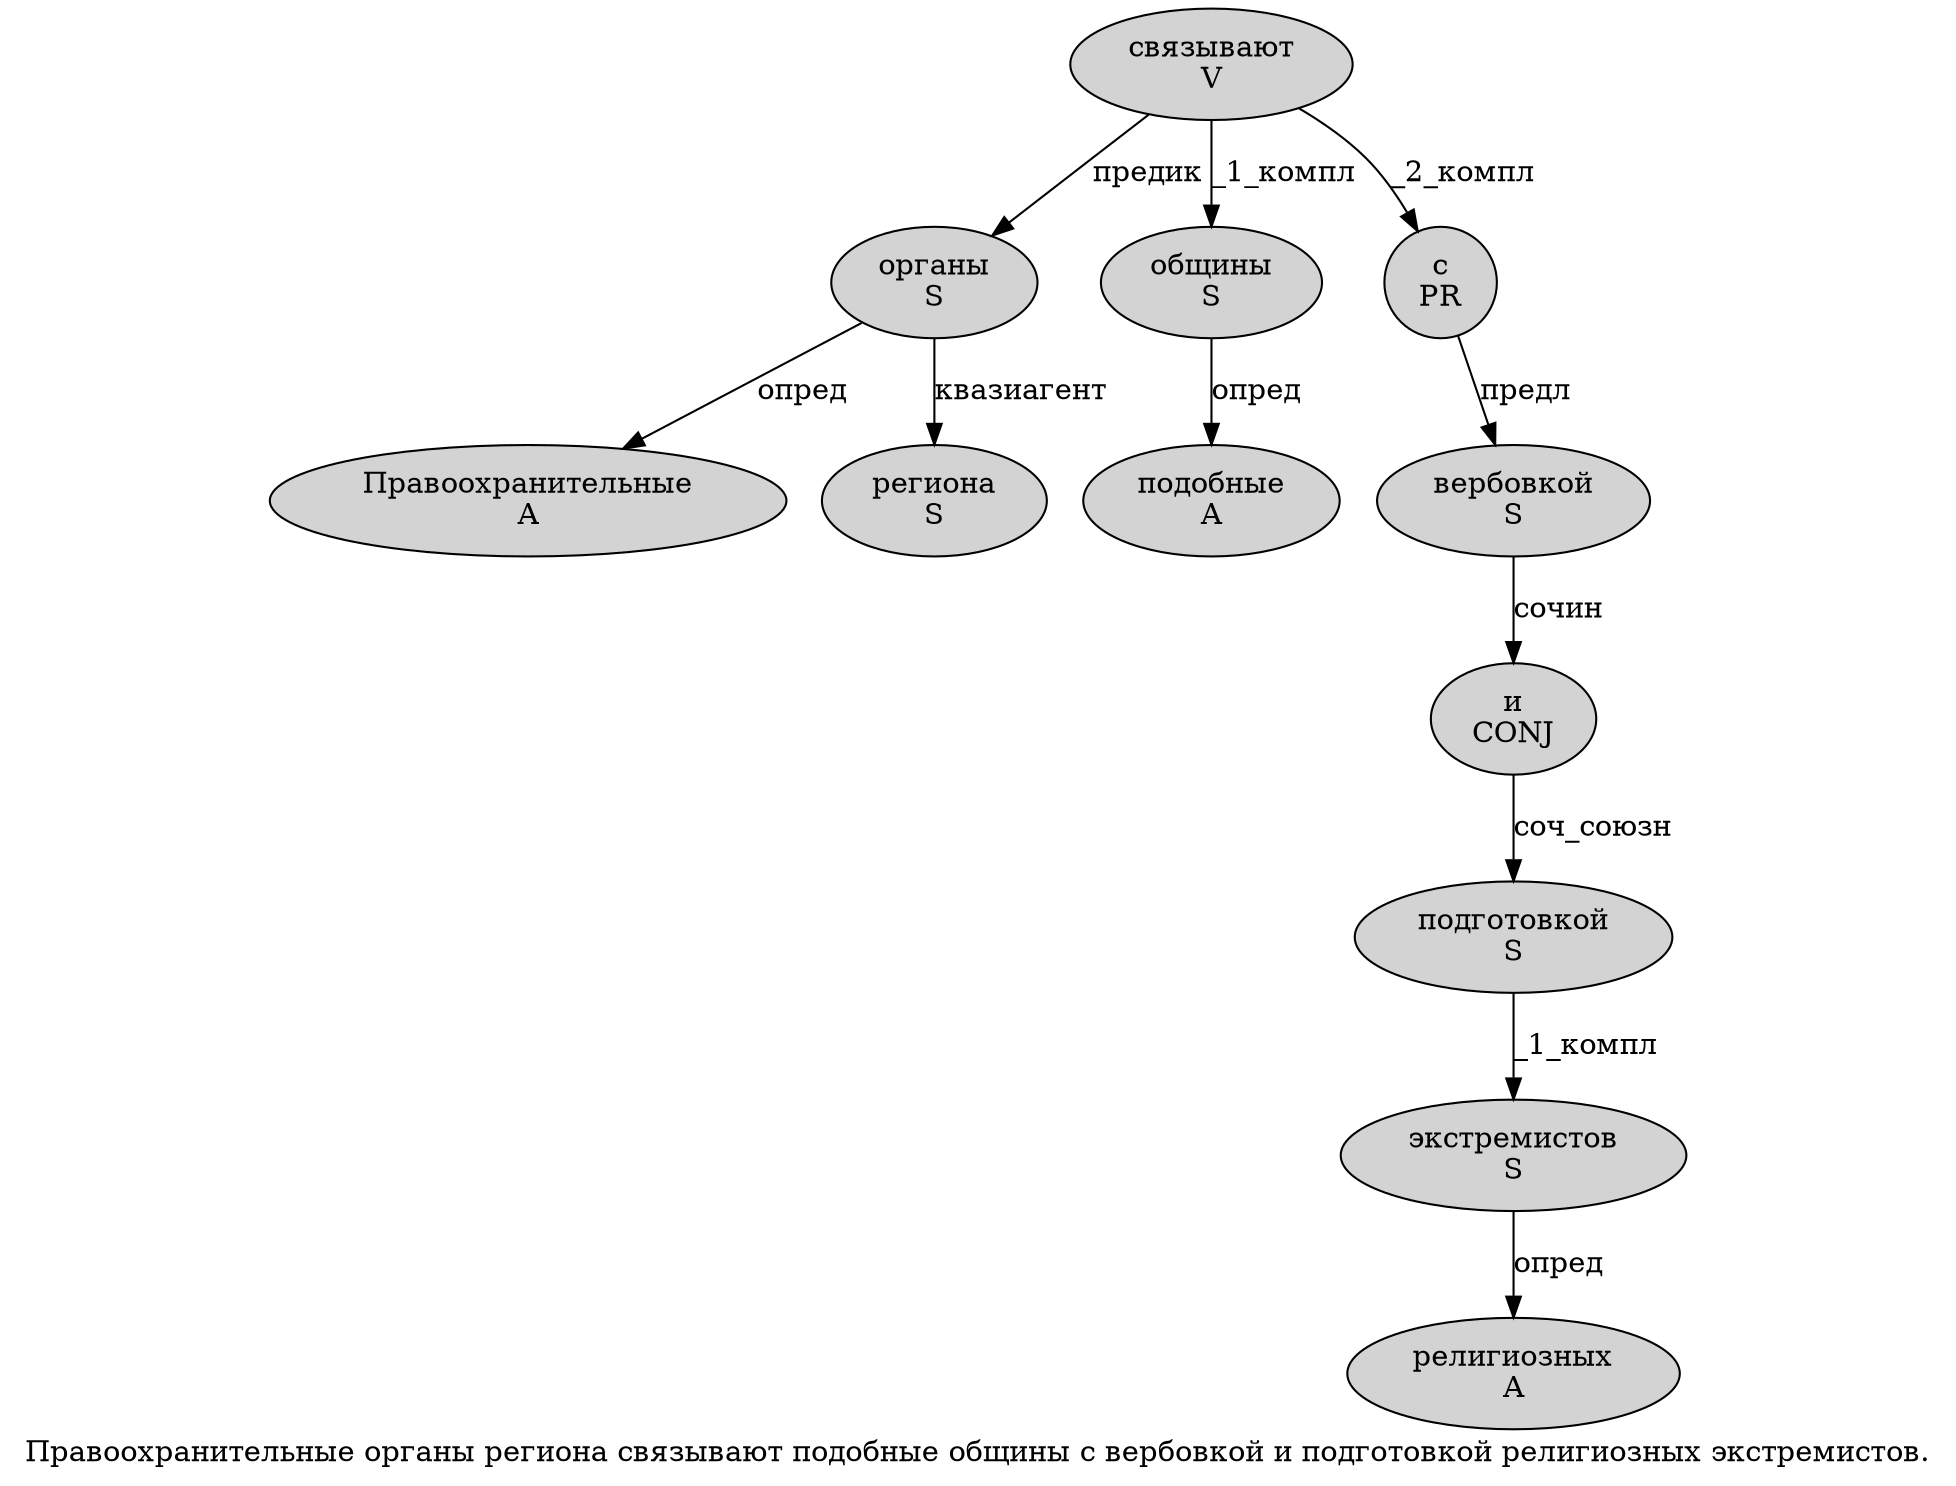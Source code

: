 digraph SENTENCE_90 {
	graph [label="Правоохранительные органы региона связывают подобные общины с вербовкой и подготовкой религиозных экстремистов."]
	node [style=filled]
		0 [label="Правоохранительные
A" color="" fillcolor=lightgray penwidth=1 shape=ellipse]
		1 [label="органы
S" color="" fillcolor=lightgray penwidth=1 shape=ellipse]
		2 [label="региона
S" color="" fillcolor=lightgray penwidth=1 shape=ellipse]
		3 [label="связывают
V" color="" fillcolor=lightgray penwidth=1 shape=ellipse]
		4 [label="подобные
A" color="" fillcolor=lightgray penwidth=1 shape=ellipse]
		5 [label="общины
S" color="" fillcolor=lightgray penwidth=1 shape=ellipse]
		6 [label="с
PR" color="" fillcolor=lightgray penwidth=1 shape=ellipse]
		7 [label="вербовкой
S" color="" fillcolor=lightgray penwidth=1 shape=ellipse]
		8 [label="и
CONJ" color="" fillcolor=lightgray penwidth=1 shape=ellipse]
		9 [label="подготовкой
S" color="" fillcolor=lightgray penwidth=1 shape=ellipse]
		10 [label="религиозных
A" color="" fillcolor=lightgray penwidth=1 shape=ellipse]
		11 [label="экстремистов
S" color="" fillcolor=lightgray penwidth=1 shape=ellipse]
			9 -> 11 [label="_1_компл"]
			8 -> 9 [label="соч_союзн"]
			7 -> 8 [label="сочин"]
			11 -> 10 [label="опред"]
			3 -> 1 [label="предик"]
			3 -> 5 [label="_1_компл"]
			3 -> 6 [label="_2_компл"]
			5 -> 4 [label="опред"]
			1 -> 0 [label="опред"]
			1 -> 2 [label="квазиагент"]
			6 -> 7 [label="предл"]
}
